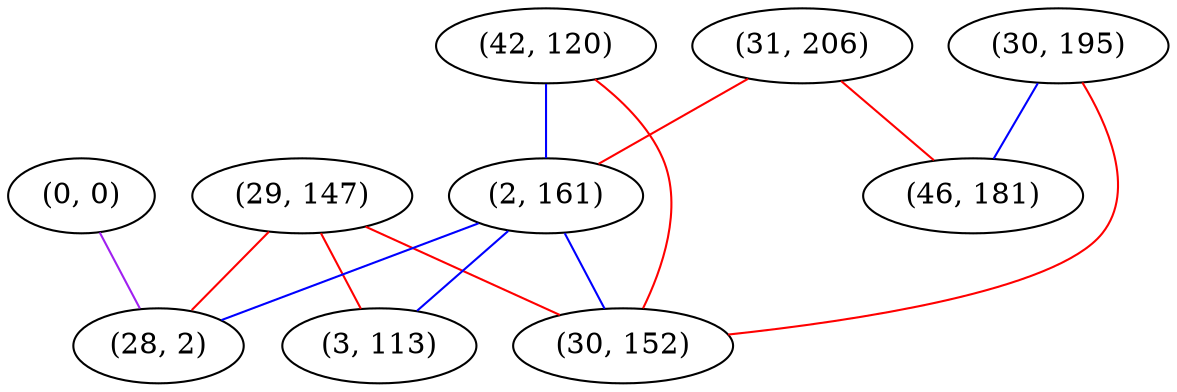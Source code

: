 graph "" {
"(0, 0)";
"(42, 120)";
"(29, 147)";
"(30, 195)";
"(31, 206)";
"(2, 161)";
"(28, 2)";
"(46, 181)";
"(3, 113)";
"(30, 152)";
"(0, 0)" -- "(28, 2)"  [color=purple, key=0, weight=4];
"(42, 120)" -- "(30, 152)"  [color=red, key=0, weight=1];
"(42, 120)" -- "(2, 161)"  [color=blue, key=0, weight=3];
"(29, 147)" -- "(28, 2)"  [color=red, key=0, weight=1];
"(29, 147)" -- "(3, 113)"  [color=red, key=0, weight=1];
"(29, 147)" -- "(30, 152)"  [color=red, key=0, weight=1];
"(30, 195)" -- "(30, 152)"  [color=red, key=0, weight=1];
"(30, 195)" -- "(46, 181)"  [color=blue, key=0, weight=3];
"(31, 206)" -- "(46, 181)"  [color=red, key=0, weight=1];
"(31, 206)" -- "(2, 161)"  [color=red, key=0, weight=1];
"(2, 161)" -- "(28, 2)"  [color=blue, key=0, weight=3];
"(2, 161)" -- "(3, 113)"  [color=blue, key=0, weight=3];
"(2, 161)" -- "(30, 152)"  [color=blue, key=0, weight=3];
}
